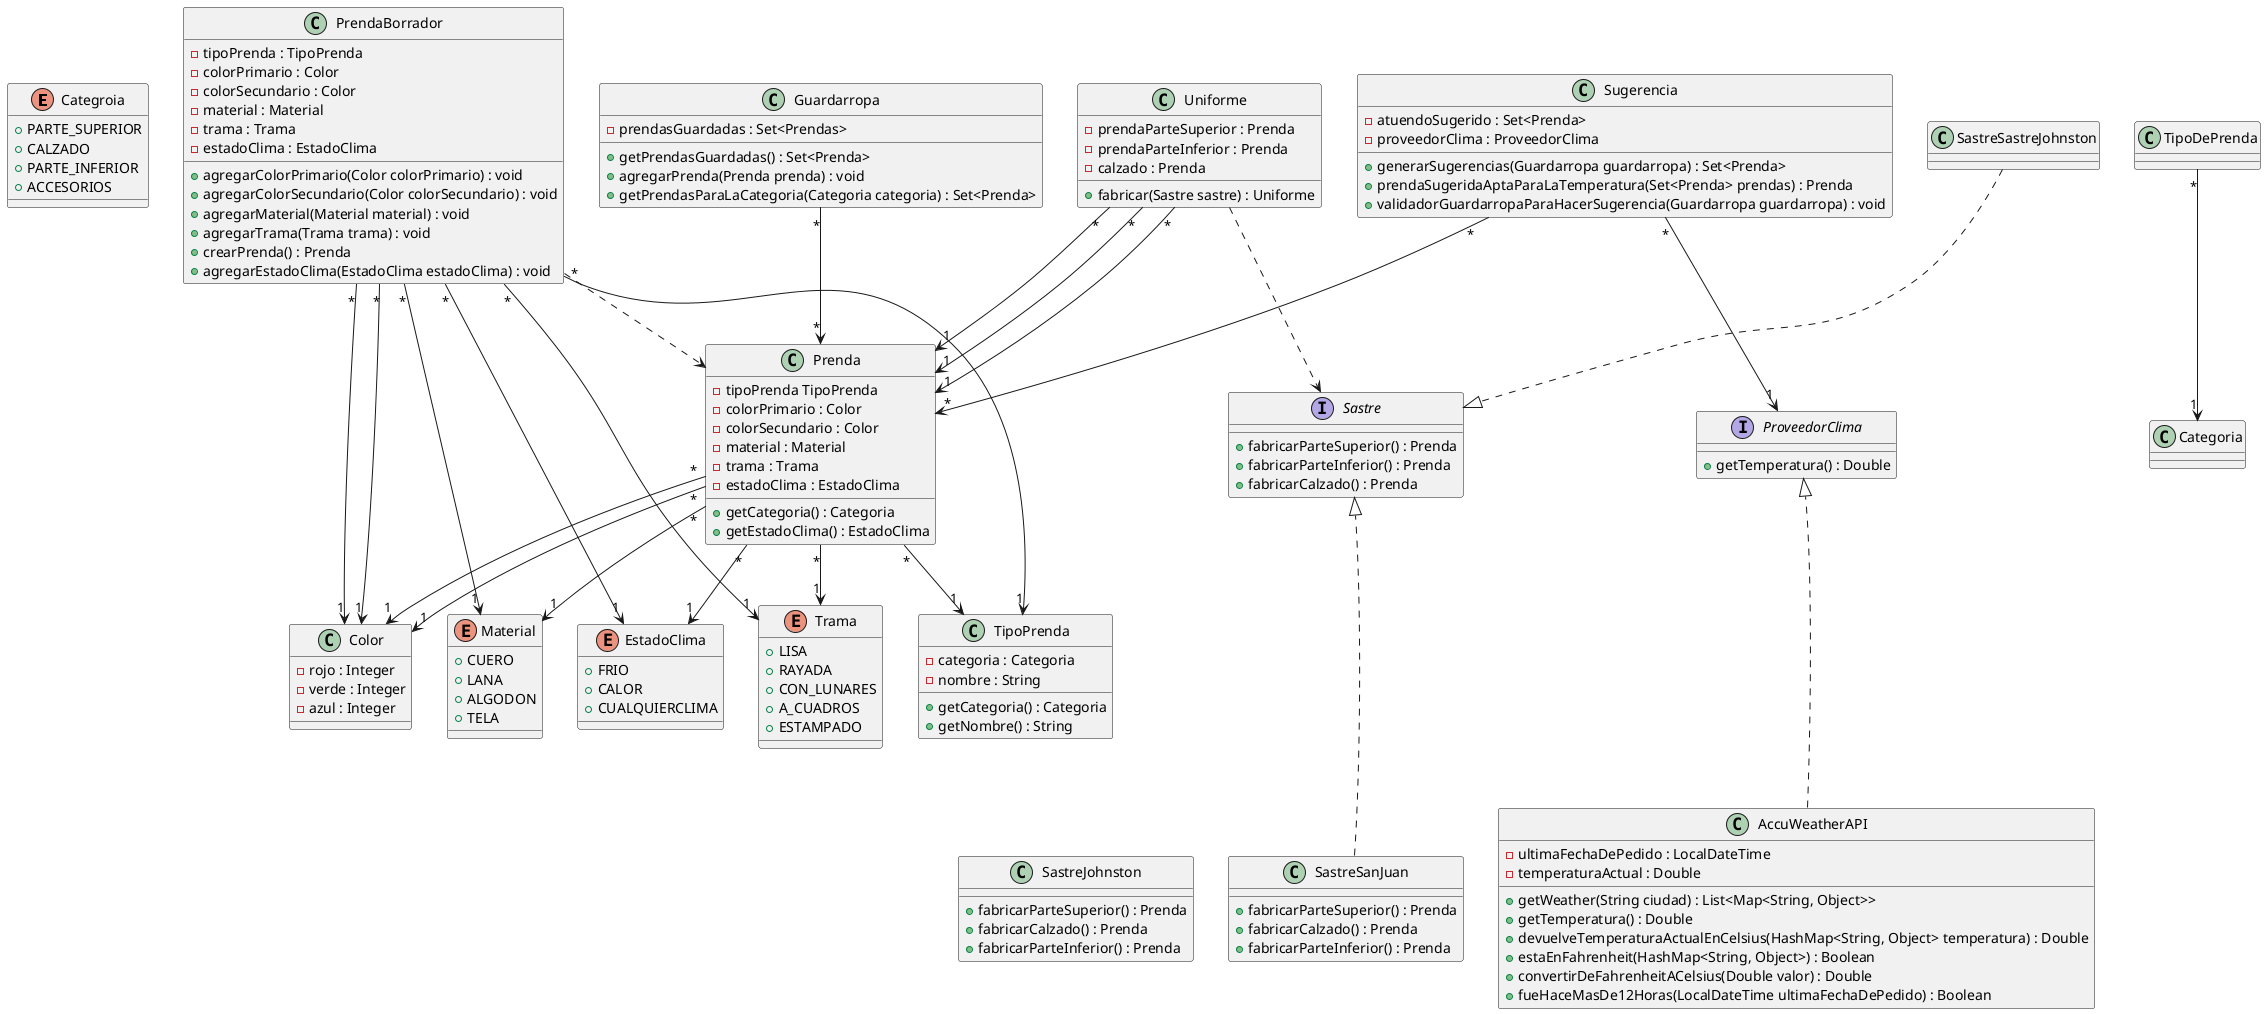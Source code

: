 @startuml

enum Categroia{
    +PARTE_SUPERIOR
    +CALZADO
    +PARTE_INFERIOR
    +ACCESORIOS
}

class Color {
    -rojo : Integer
    -verde : Integer
    -azul : Integer
}

enum Material {
    +CUERO
    +LANA
    +ALGODON
    +TELA
}

class Prenda {
    -tipoPrenda TipoPrenda
    -colorPrimario : Color
    -colorSecundario : Color
    -material : Material
    -trama : Trama
    -estadoClima : EstadoClima

    +getCategoria() : Categoria
    +getEstadoClima() : EstadoClima
}

class PrendaBorrador {
    -tipoPrenda : TipoPrenda
    -colorPrimario : Color
    -colorSecundario : Color
    -material : Material
    -trama : Trama
    -estadoClima : EstadoClima

    +agregarColorPrimario(Color colorPrimario) : void
    +agregarColorSecundario(Color colorSecundario) : void
    +agregarMaterial(Material material) : void
    +agregarTrama(Trama trama) : void
    +crearPrenda() : Prenda
    +agregarEstadoClima(EstadoClima estadoClima) : void
}

interface Sastre {
    +fabricarParteSuperior() : Prenda
    +fabricarParteInferior() : Prenda
    +fabricarCalzado() : Prenda
}

class SastreJohnston {
  +fabricarParteSuperior() : Prenda
  +fabricarCalzado() : Prenda
  +fabricarParteInferior() : Prenda
}

class SastreSanJuan {
  +fabricarParteSuperior() : Prenda
  +fabricarCalzado() : Prenda
  +fabricarParteInferior() : Prenda
}

class TipoPrenda {
   -categoria : Categoria
   -nombre : String

    +getCategoria() : Categoria
    +getNombre() : String
}

enum Trama {
    +LISA
    +RAYADA
    +CON_LUNARES
    +A_CUADROS
    +ESTAMPADO
}

class Uniforme {
    -prendaParteSuperior : Prenda
    -prendaParteInferior : Prenda
    -calzado : Prenda

    +fabricar(Sastre sastre) : Uniforme
}

class Sugerencia {
    -atuendoSugerido : Set<Prenda>
    -proveedorClima : ProveedorClima
    
    +generarSugerencias(Guardarropa guardarropa) : Set<Prenda>
    +prendaSugeridaAptaParaLaTemperatura(Set<Prenda> prendas) : Prenda
    +validadorGuardarropaParaHacerSugerencia(Guardarropa guardarropa) : void
}

class Guardarropa {
    -prendasGuardadas : Set<Prendas>
    
    +getPrendasGuardadas() : Set<Prenda>
    +agregarPrenda(Prenda prenda) : void
    +getPrendasParaLaCategoria(Categoria categoria) : Set<Prenda>
}

enum EstadoClima{
    +FRIO
    +CALOR
    +CUALQUIERCLIMA
}

interface ProveedorClima {
    +getTemperatura() : Double
}

class AccuWeatherAPI {
    -ultimaFechaDePedido : LocalDateTime
    -temperaturaActual : Double
    
    +getWeather(String ciudad) : List<Map<String, Object>>
    +getTemperatura() : Double
    +devuelveTemperaturaActualEnCelsius(HashMap<String, Object> temperatura) : Double
    +estaEnFahrenheit(HashMap<String, Object>) : Boolean
    +convertirDeFahrenheitACelsius(Double valor) : Double
    +fueHaceMasDe12Horas(LocalDateTime ultimaFechaDePedido) : Boolean
}

Prenda "*" --> "1" TipoPrenda
Prenda "*" --> "1" Color
Prenda "*" --> "1" Color
Prenda "*" --> "1" Material
Prenda "*" --> "1" Trama
Prenda "*" --> "1" EstadoClima
PrendaBorrador "*" --> "1" TipoPrenda
PrendaBorrador "*" --> "1" Color
PrendaBorrador "*" --> "1" Color
PrendaBorrador "*" --> "1" Material
PrendaBorrador "*" --> "1" Trama
PrendaBorrador "*" --> "1" EstadoClima
PrendaBorrador ..> Prenda
Sastre -[hidden]--> SastreSanJuan
Sastre -[hidden]--> SastreJohnston
SastreSanJuan ..|> Sastre
SastreSastreJohnston ..|> Sastre
TipoDePrenda "*" --> "1" Categoria
Uniforme "*" --> "1" Prenda
Uniforme "*" --> "1" Prenda
Uniforme "*" --> "1" Prenda
Uniforme ..> Sastre
Sugerencia "*" --> "*" Prenda
Sugerencia "*" --> "1" ProveedorClima
Guardarropa "*" --> "*" Prenda 
AccuWeatherAPI ..|> ProveedorClima
ProveedorClima -[hidden]--> AccuWeatherAPI

@enduml
